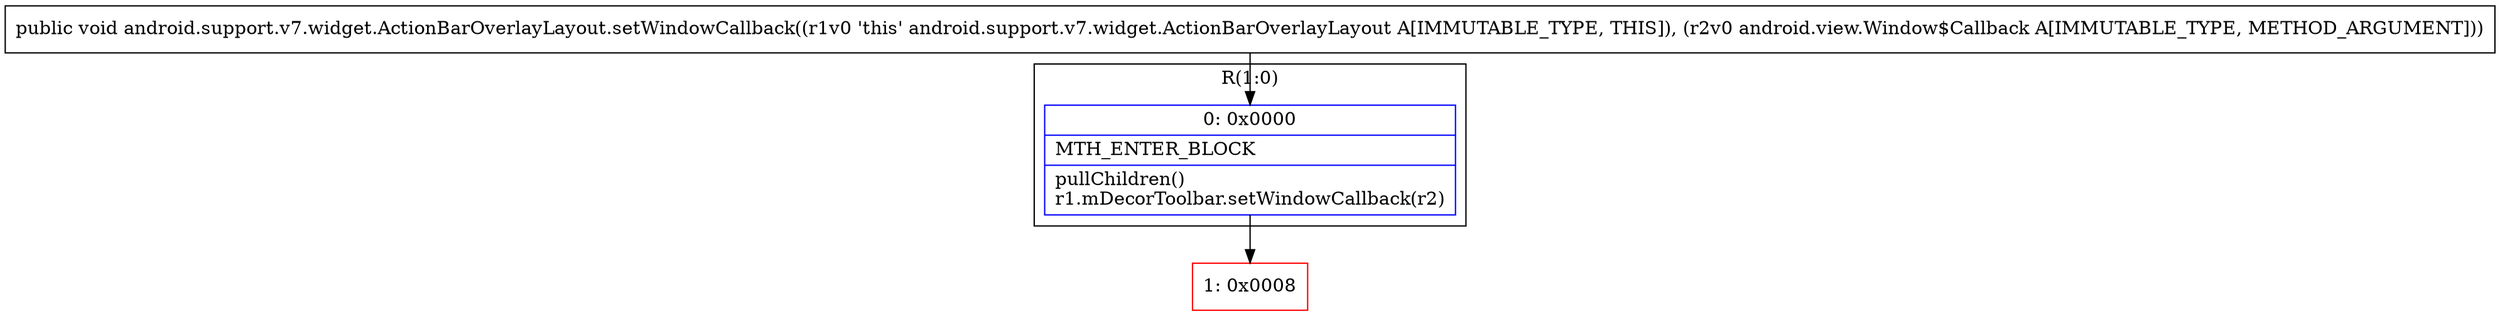 digraph "CFG forandroid.support.v7.widget.ActionBarOverlayLayout.setWindowCallback(Landroid\/view\/Window$Callback;)V" {
subgraph cluster_Region_135396966 {
label = "R(1:0)";
node [shape=record,color=blue];
Node_0 [shape=record,label="{0\:\ 0x0000|MTH_ENTER_BLOCK\l|pullChildren()\lr1.mDecorToolbar.setWindowCallback(r2)\l}"];
}
Node_1 [shape=record,color=red,label="{1\:\ 0x0008}"];
MethodNode[shape=record,label="{public void android.support.v7.widget.ActionBarOverlayLayout.setWindowCallback((r1v0 'this' android.support.v7.widget.ActionBarOverlayLayout A[IMMUTABLE_TYPE, THIS]), (r2v0 android.view.Window$Callback A[IMMUTABLE_TYPE, METHOD_ARGUMENT])) }"];
MethodNode -> Node_0;
Node_0 -> Node_1;
}

